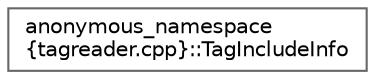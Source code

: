 digraph "Graphical Class Hierarchy"
{
 // INTERACTIVE_SVG=YES
 // LATEX_PDF_SIZE
  bgcolor="transparent";
  edge [fontname=Helvetica,fontsize=10,labelfontname=Helvetica,labelfontsize=10];
  node [fontname=Helvetica,fontsize=10,shape=box,height=0.2,width=0.4];
  rankdir="LR";
  Node0 [id="Node000000",label="anonymous_namespace\l\{tagreader.cpp\}::TagIncludeInfo",height=0.2,width=0.4,color="grey40", fillcolor="white", style="filled",URL="$d1/d9a/classanonymous__namespace_02tagreader_8cpp_03_1_1_tag_include_info.html",tooltip="Container for include info that can be read from a tagfile."];
}
